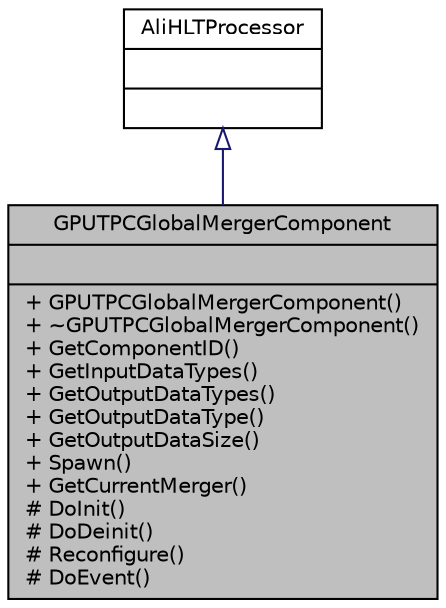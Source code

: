 digraph "GPUTPCGlobalMergerComponent"
{
 // INTERACTIVE_SVG=YES
  bgcolor="transparent";
  edge [fontname="Helvetica",fontsize="10",labelfontname="Helvetica",labelfontsize="10"];
  node [fontname="Helvetica",fontsize="10",shape=record];
  Node1 [label="{GPUTPCGlobalMergerComponent\n||+ GPUTPCGlobalMergerComponent()\l+ ~GPUTPCGlobalMergerComponent()\l+ GetComponentID()\l+ GetInputDataTypes()\l+ GetOutputDataTypes()\l+ GetOutputDataType()\l+ GetOutputDataSize()\l+ Spawn()\l+ GetCurrentMerger()\l# DoInit()\l# DoDeinit()\l# Reconfigure()\l# DoEvent()\l}",height=0.2,width=0.4,color="black", fillcolor="grey75", style="filled", fontcolor="black"];
  Node2 -> Node1 [dir="back",color="midnightblue",fontsize="10",style="solid",arrowtail="onormal",fontname="Helvetica"];
  Node2 [label="{AliHLTProcessor\n||}",height=0.2,width=0.4,color="black",URL="$d9/d9e/classAliHLTProcessor.html"];
}
